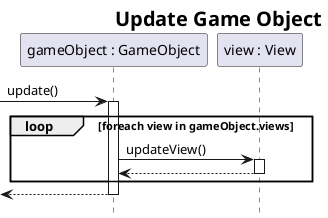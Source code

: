 @startuml UpdateGameObject
skinparam headerFontSize 20
skinparam HeaderFontColor #000000
skinparam HeaderFontStyle bold
header Update Game Object
hide footbox

participant obj as "gameObject : GameObject"
participant view as "view : View"

-> obj++ : update()
    loop foreach view in gameObject.views
        obj -> view++ : updateView()
        return
    end
return

@enduml